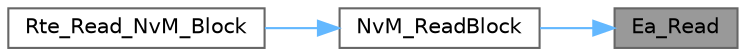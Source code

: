 digraph "Ea_Read"
{
 // LATEX_PDF_SIZE
  bgcolor="transparent";
  edge [fontname=Helvetica,fontsize=10,labelfontname=Helvetica,labelfontsize=10];
  node [fontname=Helvetica,fontsize=10,shape=box,height=0.2,width=0.4];
  rankdir="RL";
  Node1 [id="Node000001",label="Ea_Read",height=0.2,width=0.4,color="gray40", fillcolor="grey60", style="filled", fontcolor="black",tooltip="Ea Read function."];
  Node1 -> Node2 [id="edge1_Node000001_Node000002",dir="back",color="steelblue1",style="solid",tooltip=" "];
  Node2 [id="Node000002",label="NvM_ReadBlock",height=0.2,width=0.4,color="grey40", fillcolor="white", style="filled",URL="$_nv_m_8c.html#a9f4a611c74c309c98f9728641123d45a",tooltip="NvM Read block function."];
  Node2 -> Node3 [id="edge2_Node000002_Node000003",dir="back",color="steelblue1",style="solid",tooltip=" "];
  Node3 [id="Node000003",label="Rte_Read_NvM_Block",height=0.2,width=0.4,color="grey40", fillcolor="white", style="filled",URL="$_rte_8c.html#af13a4362a2a91f33b088f7b1415c6b2e",tooltip=" "];
}
